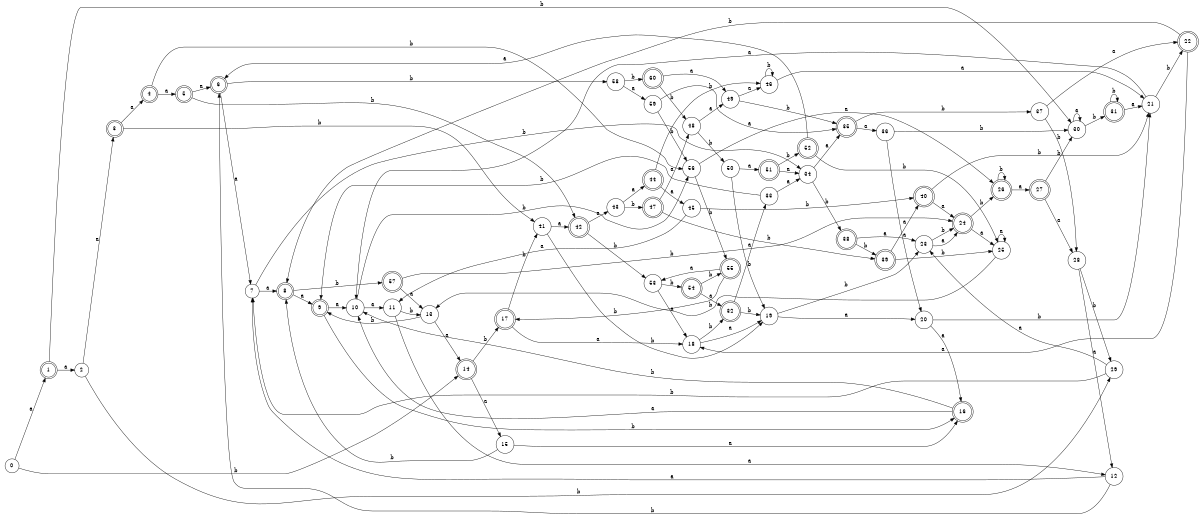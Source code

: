 digraph n49_6 {
__start0 [label="" shape="none"];

rankdir=LR;
size="8,5";

s0 [style="filled", color="black", fillcolor="white" shape="circle", label="0"];
s1 [style="rounded,filled", color="black", fillcolor="white" shape="doublecircle", label="1"];
s2 [style="filled", color="black", fillcolor="white" shape="circle", label="2"];
s3 [style="rounded,filled", color="black", fillcolor="white" shape="doublecircle", label="3"];
s4 [style="rounded,filled", color="black", fillcolor="white" shape="doublecircle", label="4"];
s5 [style="rounded,filled", color="black", fillcolor="white" shape="doublecircle", label="5"];
s6 [style="rounded,filled", color="black", fillcolor="white" shape="doublecircle", label="6"];
s7 [style="filled", color="black", fillcolor="white" shape="circle", label="7"];
s8 [style="rounded,filled", color="black", fillcolor="white" shape="doublecircle", label="8"];
s9 [style="rounded,filled", color="black", fillcolor="white" shape="doublecircle", label="9"];
s10 [style="filled", color="black", fillcolor="white" shape="circle", label="10"];
s11 [style="filled", color="black", fillcolor="white" shape="circle", label="11"];
s12 [style="filled", color="black", fillcolor="white" shape="circle", label="12"];
s13 [style="filled", color="black", fillcolor="white" shape="circle", label="13"];
s14 [style="rounded,filled", color="black", fillcolor="white" shape="doublecircle", label="14"];
s15 [style="filled", color="black", fillcolor="white" shape="circle", label="15"];
s16 [style="rounded,filled", color="black", fillcolor="white" shape="doublecircle", label="16"];
s17 [style="rounded,filled", color="black", fillcolor="white" shape="doublecircle", label="17"];
s18 [style="filled", color="black", fillcolor="white" shape="circle", label="18"];
s19 [style="filled", color="black", fillcolor="white" shape="circle", label="19"];
s20 [style="filled", color="black", fillcolor="white" shape="circle", label="20"];
s21 [style="filled", color="black", fillcolor="white" shape="circle", label="21"];
s22 [style="rounded,filled", color="black", fillcolor="white" shape="doublecircle", label="22"];
s23 [style="filled", color="black", fillcolor="white" shape="circle", label="23"];
s24 [style="rounded,filled", color="black", fillcolor="white" shape="doublecircle", label="24"];
s25 [style="filled", color="black", fillcolor="white" shape="circle", label="25"];
s26 [style="rounded,filled", color="black", fillcolor="white" shape="doublecircle", label="26"];
s27 [style="rounded,filled", color="black", fillcolor="white" shape="doublecircle", label="27"];
s28 [style="filled", color="black", fillcolor="white" shape="circle", label="28"];
s29 [style="filled", color="black", fillcolor="white" shape="circle", label="29"];
s30 [style="filled", color="black", fillcolor="white" shape="circle", label="30"];
s31 [style="rounded,filled", color="black", fillcolor="white" shape="doublecircle", label="31"];
s32 [style="rounded,filled", color="black", fillcolor="white" shape="doublecircle", label="32"];
s33 [style="filled", color="black", fillcolor="white" shape="circle", label="33"];
s34 [style="filled", color="black", fillcolor="white" shape="circle", label="34"];
s35 [style="rounded,filled", color="black", fillcolor="white" shape="doublecircle", label="35"];
s36 [style="filled", color="black", fillcolor="white" shape="circle", label="36"];
s37 [style="filled", color="black", fillcolor="white" shape="circle", label="37"];
s38 [style="rounded,filled", color="black", fillcolor="white" shape="doublecircle", label="38"];
s39 [style="rounded,filled", color="black", fillcolor="white" shape="doublecircle", label="39"];
s40 [style="rounded,filled", color="black", fillcolor="white" shape="doublecircle", label="40"];
s41 [style="filled", color="black", fillcolor="white" shape="circle", label="41"];
s42 [style="rounded,filled", color="black", fillcolor="white" shape="doublecircle", label="42"];
s43 [style="filled", color="black", fillcolor="white" shape="circle", label="43"];
s44 [style="rounded,filled", color="black", fillcolor="white" shape="doublecircle", label="44"];
s45 [style="filled", color="black", fillcolor="white" shape="circle", label="45"];
s46 [style="filled", color="black", fillcolor="white" shape="circle", label="46"];
s47 [style="rounded,filled", color="black", fillcolor="white" shape="doublecircle", label="47"];
s48 [style="filled", color="black", fillcolor="white" shape="circle", label="48"];
s49 [style="filled", color="black", fillcolor="white" shape="circle", label="49"];
s50 [style="filled", color="black", fillcolor="white" shape="circle", label="50"];
s51 [style="rounded,filled", color="black", fillcolor="white" shape="doublecircle", label="51"];
s52 [style="rounded,filled", color="black", fillcolor="white" shape="doublecircle", label="52"];
s53 [style="filled", color="black", fillcolor="white" shape="circle", label="53"];
s54 [style="rounded,filled", color="black", fillcolor="white" shape="doublecircle", label="54"];
s55 [style="rounded,filled", color="black", fillcolor="white" shape="doublecircle", label="55"];
s56 [style="filled", color="black", fillcolor="white" shape="circle", label="56"];
s57 [style="rounded,filled", color="black", fillcolor="white" shape="doublecircle", label="57"];
s58 [style="filled", color="black", fillcolor="white" shape="circle", label="58"];
s59 [style="filled", color="black", fillcolor="white" shape="circle", label="59"];
s60 [style="rounded,filled", color="black", fillcolor="white" shape="doublecircle", label="60"];
s0 -> s1 [label="a"];
s0 -> s14 [label="b"];
s1 -> s2 [label="a"];
s1 -> s30 [label="b"];
s2 -> s3 [label="a"];
s2 -> s29 [label="b"];
s3 -> s4 [label="a"];
s3 -> s41 [label="b"];
s4 -> s5 [label="a"];
s4 -> s56 [label="b"];
s5 -> s6 [label="a"];
s5 -> s42 [label="b"];
s6 -> s7 [label="a"];
s6 -> s58 [label="b"];
s7 -> s8 [label="a"];
s7 -> s34 [label="b"];
s8 -> s9 [label="a"];
s8 -> s57 [label="b"];
s9 -> s10 [label="a"];
s9 -> s16 [label="b"];
s10 -> s11 [label="a"];
s10 -> s56 [label="b"];
s11 -> s12 [label="a"];
s11 -> s13 [label="b"];
s12 -> s7 [label="a"];
s12 -> s6 [label="b"];
s13 -> s14 [label="a"];
s13 -> s9 [label="b"];
s14 -> s15 [label="a"];
s14 -> s17 [label="b"];
s15 -> s16 [label="a"];
s15 -> s8 [label="b"];
s16 -> s10 [label="a"];
s16 -> s10 [label="b"];
s17 -> s18 [label="a"];
s17 -> s41 [label="b"];
s18 -> s19 [label="a"];
s18 -> s32 [label="b"];
s19 -> s20 [label="a"];
s19 -> s23 [label="b"];
s20 -> s16 [label="a"];
s20 -> s21 [label="b"];
s21 -> s10 [label="a"];
s21 -> s22 [label="b"];
s22 -> s18 [label="a"];
s22 -> s8 [label="b"];
s23 -> s24 [label="a"];
s23 -> s24 [label="b"];
s24 -> s25 [label="a"];
s24 -> s26 [label="b"];
s25 -> s25 [label="a"];
s25 -> s13 [label="b"];
s26 -> s27 [label="a"];
s26 -> s26 [label="b"];
s27 -> s28 [label="a"];
s27 -> s30 [label="b"];
s28 -> s12 [label="a"];
s28 -> s29 [label="b"];
s29 -> s23 [label="a"];
s29 -> s7 [label="b"];
s30 -> s30 [label="a"];
s30 -> s31 [label="b"];
s31 -> s21 [label="a"];
s31 -> s31 [label="b"];
s32 -> s33 [label="a"];
s32 -> s19 [label="b"];
s33 -> s34 [label="a"];
s33 -> s9 [label="b"];
s34 -> s35 [label="a"];
s34 -> s38 [label="b"];
s35 -> s36 [label="a"];
s35 -> s37 [label="b"];
s36 -> s20 [label="a"];
s36 -> s30 [label="b"];
s37 -> s22 [label="a"];
s37 -> s28 [label="b"];
s38 -> s23 [label="a"];
s38 -> s39 [label="b"];
s39 -> s40 [label="a"];
s39 -> s25 [label="b"];
s40 -> s24 [label="a"];
s40 -> s21 [label="b"];
s41 -> s42 [label="a"];
s41 -> s19 [label="b"];
s42 -> s43 [label="a"];
s42 -> s53 [label="b"];
s43 -> s44 [label="a"];
s43 -> s47 [label="b"];
s44 -> s45 [label="a"];
s44 -> s46 [label="b"];
s45 -> s11 [label="a"];
s45 -> s40 [label="b"];
s46 -> s21 [label="a"];
s46 -> s46 [label="b"];
s47 -> s48 [label="a"];
s47 -> s39 [label="b"];
s48 -> s49 [label="a"];
s48 -> s50 [label="b"];
s49 -> s46 [label="a"];
s49 -> s35 [label="b"];
s50 -> s51 [label="a"];
s50 -> s19 [label="b"];
s51 -> s34 [label="a"];
s51 -> s52 [label="b"];
s52 -> s6 [label="a"];
s52 -> s25 [label="b"];
s53 -> s18 [label="a"];
s53 -> s54 [label="b"];
s54 -> s32 [label="a"];
s54 -> s55 [label="b"];
s55 -> s53 [label="a"];
s55 -> s17 [label="b"];
s56 -> s26 [label="a"];
s56 -> s55 [label="b"];
s57 -> s13 [label="a"];
s57 -> s24 [label="b"];
s58 -> s59 [label="a"];
s58 -> s60 [label="b"];
s59 -> s35 [label="a"];
s59 -> s56 [label="b"];
s60 -> s49 [label="a"];
s60 -> s48 [label="b"];

}